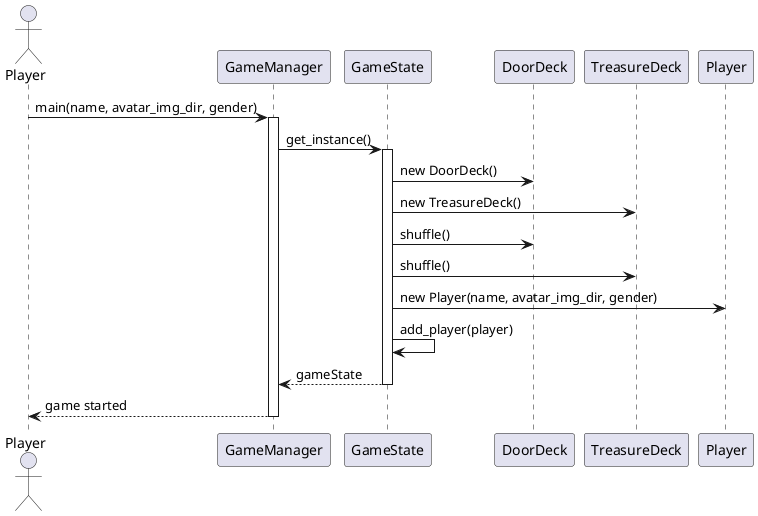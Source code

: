 @startuml
actor Player
participant GameManager
participant GameState
participant DoorDeck
participant TreasureDeck
participant Player as PlayerClass

Player -> GameManager: main(name, avatar_img_dir, gender)
activate GameManager
GameManager -> GameState: get_instance()
activate GameState
GameState -> DoorDeck: new DoorDeck()
GameState -> TreasureDeck: new TreasureDeck()
GameState -> DoorDeck: shuffle()
GameState -> TreasureDeck: shuffle()
GameState -> PlayerClass: new Player(name, avatar_img_dir, gender)
GameState -> GameState: add_player(player)
GameState --> GameManager: gameState
deactivate GameState
GameManager --> Player: game started
deactivate GameManager
@enduml